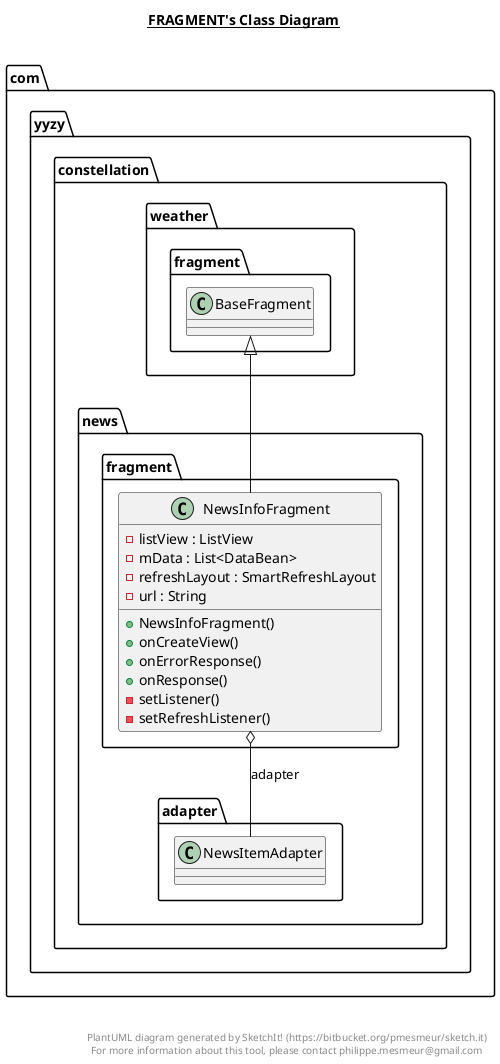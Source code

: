 @startuml

title __FRAGMENT's Class Diagram__\n

  namespace com.yyzy.constellation {
    namespace news {
      namespace fragment {
        class com.yyzy.constellation.news.fragment.NewsInfoFragment {
            - listView : ListView
            - mData : List<DataBean>
            - refreshLayout : SmartRefreshLayout
            - url : String
            + NewsInfoFragment()
            + onCreateView()
            + onErrorResponse()
            + onResponse()
            - setListener()
            - setRefreshListener()
        }
      }
    }
  }
  

  com.yyzy.constellation.news.fragment.NewsInfoFragment -up-|> com.yyzy.constellation.weather.fragment.BaseFragment
  com.yyzy.constellation.news.fragment.NewsInfoFragment o-- com.yyzy.constellation.news.adapter.NewsItemAdapter : adapter


right footer


PlantUML diagram generated by SketchIt! (https://bitbucket.org/pmesmeur/sketch.it)
For more information about this tool, please contact philippe.mesmeur@gmail.com
endfooter

@enduml
